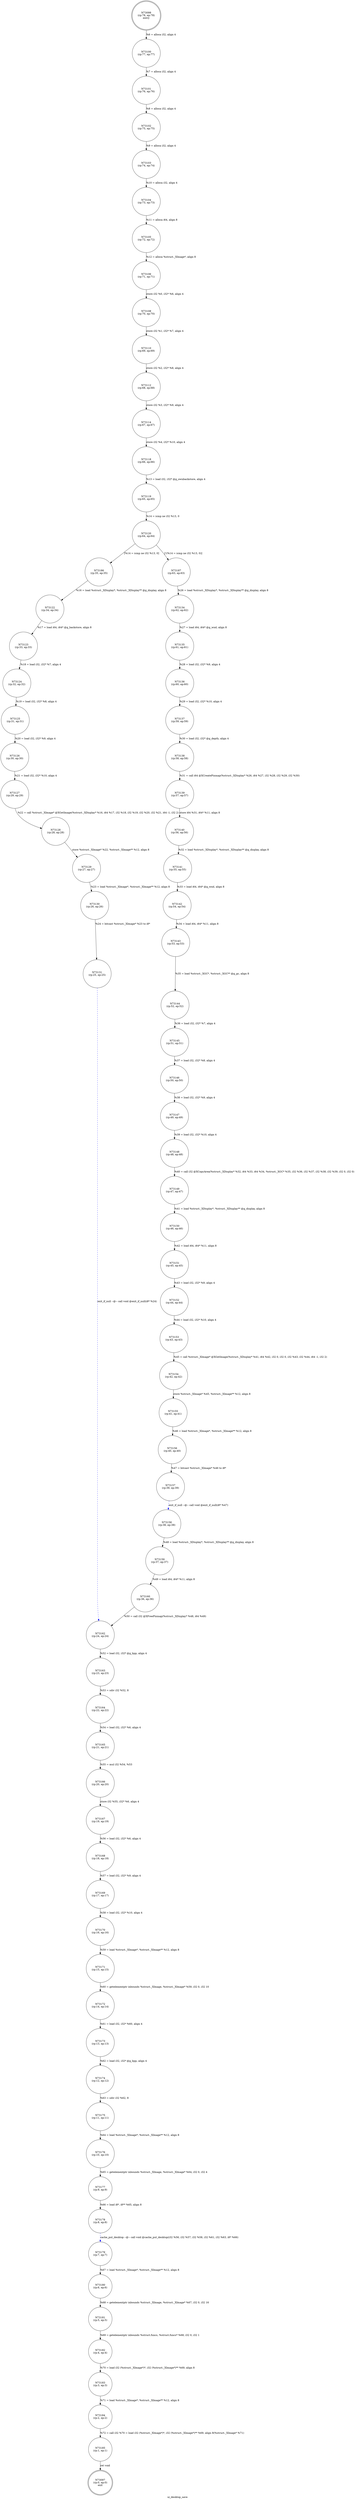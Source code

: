 digraph ui_desktop_save {
label="ui_desktop_save"
73097 [label="N73097\n(rp:0, ep:0)\nexit", shape="doublecircle"]
73098 [label="N73098\n(rp:78, ep:78)\nentry", shape="doublecircle"]
73098 -> 73100 [label="%6 = alloca i32, align 4"]
73100 [label="N73100\n(rp:77, ep:77)", shape="circle"]
73100 -> 73101 [label="%7 = alloca i32, align 4"]
73101 [label="N73101\n(rp:76, ep:76)", shape="circle"]
73101 -> 73102 [label="%8 = alloca i32, align 4"]
73102 [label="N73102\n(rp:75, ep:75)", shape="circle"]
73102 -> 73103 [label="%9 = alloca i32, align 4"]
73103 [label="N73103\n(rp:74, ep:74)", shape="circle"]
73103 -> 73104 [label="%10 = alloca i32, align 4"]
73104 [label="N73104\n(rp:73, ep:73)", shape="circle"]
73104 -> 73105 [label="%11 = alloca i64, align 8"]
73105 [label="N73105\n(rp:72, ep:72)", shape="circle"]
73105 -> 73106 [label="%12 = alloca %struct._XImage*, align 8"]
73106 [label="N73106\n(rp:71, ep:71)", shape="circle"]
73106 -> 73108 [label="store i32 %0, i32* %6, align 4"]
73108 [label="N73108\n(rp:70, ep:70)", shape="circle"]
73108 -> 73110 [label="store i32 %1, i32* %7, align 4"]
73110 [label="N73110\n(rp:69, ep:69)", shape="circle"]
73110 -> 73112 [label="store i32 %2, i32* %8, align 4"]
73112 [label="N73112\n(rp:68, ep:68)", shape="circle"]
73112 -> 73114 [label="store i32 %3, i32* %9, align 4"]
73114 [label="N73114\n(rp:67, ep:67)", shape="circle"]
73114 -> 73118 [label="store i32 %4, i32* %10, align 4"]
73118 [label="N73118\n(rp:66, ep:66)", shape="circle"]
73118 -> 73119 [label="%13 = load i32, i32* @g_ownbackstore, align 4"]
73119 [label="N73119\n(rp:65, ep:65)", shape="circle"]
73119 -> 73120 [label="%14 = icmp ne i32 %13, 0"]
73120 [label="N73120\n(rp:64, ep:64)", shape="circle"]
73120 -> 73186 [label="[%14 = icmp ne i32 %13, 0]"]
73120 -> 73187 [label="[!(%14 = icmp ne i32 %13, 0)]"]
73122 [label="N73122\n(rp:34, ep:34)", shape="circle"]
73122 -> 73123 [label="%17 = load i64, i64* @g_backstore, align 8"]
73123 [label="N73123\n(rp:33, ep:33)", shape="circle"]
73123 -> 73124 [label="%18 = load i32, i32* %7, align 4"]
73124 [label="N73124\n(rp:32, ep:32)", shape="circle"]
73124 -> 73125 [label="%19 = load i32, i32* %8, align 4"]
73125 [label="N73125\n(rp:31, ep:31)", shape="circle"]
73125 -> 73126 [label="%20 = load i32, i32* %9, align 4"]
73126 [label="N73126\n(rp:30, ep:30)", shape="circle"]
73126 -> 73127 [label="%21 = load i32, i32* %10, align 4"]
73127 [label="N73127\n(rp:29, ep:29)", shape="circle"]
73127 -> 73128 [label="%22 = call %struct._XImage* @XGetImage(%struct._XDisplay* %16, i64 %17, i32 %18, i32 %19, i32 %20, i32 %21, i64 -1, i32 2)"]
73128 [label="N73128\n(rp:28, ep:28)", shape="circle"]
73128 -> 73129 [label="store %struct._XImage* %22, %struct._XImage** %12, align 8"]
73129 [label="N73129\n(rp:27, ep:27)", shape="circle"]
73129 -> 73130 [label="%23 = load %struct._XImage*, %struct._XImage** %12, align 8"]
73130 [label="N73130\n(rp:26, ep:26)", shape="circle"]
73130 -> 73131 [label="%24 = bitcast %struct._XImage* %23 to i8*"]
73131 [label="N73131\n(rp:25, ep:25)", shape="circle"]
73131 -> 73162 [label="exit_if_null --@-- call void @exit_if_null(i8* %24)", style="dashed", color="blue"]
73134 [label="N73134\n(rp:62, ep:62)", shape="circle"]
73134 -> 73135 [label="%27 = load i64, i64* @g_wnd, align 8"]
73135 [label="N73135\n(rp:61, ep:61)", shape="circle"]
73135 -> 73136 [label="%28 = load i32, i32* %9, align 4"]
73136 [label="N73136\n(rp:60, ep:60)", shape="circle"]
73136 -> 73137 [label="%29 = load i32, i32* %10, align 4"]
73137 [label="N73137\n(rp:59, ep:59)", shape="circle"]
73137 -> 73138 [label="%30 = load i32, i32* @g_depth, align 4"]
73138 [label="N73138\n(rp:58, ep:58)", shape="circle"]
73138 -> 73139 [label="%31 = call i64 @XCreatePixmap(%struct._XDisplay* %26, i64 %27, i32 %28, i32 %29, i32 %30)"]
73139 [label="N73139\n(rp:57, ep:57)", shape="circle"]
73139 -> 73140 [label="store i64 %31, i64* %11, align 8"]
73140 [label="N73140\n(rp:56, ep:56)", shape="circle"]
73140 -> 73141 [label="%32 = load %struct._XDisplay*, %struct._XDisplay** @g_display, align 8"]
73141 [label="N73141\n(rp:55, ep:55)", shape="circle"]
73141 -> 73142 [label="%33 = load i64, i64* @g_wnd, align 8"]
73142 [label="N73142\n(rp:54, ep:54)", shape="circle"]
73142 -> 73143 [label="%34 = load i64, i64* %11, align 8"]
73143 [label="N73143\n(rp:53, ep:53)", shape="circle"]
73143 -> 73144 [label="%35 = load %struct._XGC*, %struct._XGC** @g_gc, align 8"]
73144 [label="N73144\n(rp:52, ep:52)", shape="circle"]
73144 -> 73145 [label="%36 = load i32, i32* %7, align 4"]
73145 [label="N73145\n(rp:51, ep:51)", shape="circle"]
73145 -> 73146 [label="%37 = load i32, i32* %8, align 4"]
73146 [label="N73146\n(rp:50, ep:50)", shape="circle"]
73146 -> 73147 [label="%38 = load i32, i32* %9, align 4"]
73147 [label="N73147\n(rp:49, ep:49)", shape="circle"]
73147 -> 73148 [label="%39 = load i32, i32* %10, align 4"]
73148 [label="N73148\n(rp:48, ep:48)", shape="circle"]
73148 -> 73149 [label="%40 = call i32 @XCopyArea(%struct._XDisplay* %32, i64 %33, i64 %34, %struct._XGC* %35, i32 %36, i32 %37, i32 %38, i32 %39, i32 0, i32 0)"]
73149 [label="N73149\n(rp:47, ep:47)", shape="circle"]
73149 -> 73150 [label="%41 = load %struct._XDisplay*, %struct._XDisplay** @g_display, align 8"]
73150 [label="N73150\n(rp:46, ep:46)", shape="circle"]
73150 -> 73151 [label="%42 = load i64, i64* %11, align 8"]
73151 [label="N73151\n(rp:45, ep:45)", shape="circle"]
73151 -> 73152 [label="%43 = load i32, i32* %9, align 4"]
73152 [label="N73152\n(rp:44, ep:44)", shape="circle"]
73152 -> 73153 [label="%44 = load i32, i32* %10, align 4"]
73153 [label="N73153\n(rp:43, ep:43)", shape="circle"]
73153 -> 73154 [label="%45 = call %struct._XImage* @XGetImage(%struct._XDisplay* %41, i64 %42, i32 0, i32 0, i32 %43, i32 %44, i64 -1, i32 2)"]
73154 [label="N73154\n(rp:42, ep:42)", shape="circle"]
73154 -> 73155 [label="store %struct._XImage* %45, %struct._XImage** %12, align 8"]
73155 [label="N73155\n(rp:41, ep:41)", shape="circle"]
73155 -> 73156 [label="%46 = load %struct._XImage*, %struct._XImage** %12, align 8"]
73156 [label="N73156\n(rp:40, ep:40)", shape="circle"]
73156 -> 73157 [label="%47 = bitcast %struct._XImage* %46 to i8*"]
73157 [label="N73157\n(rp:39, ep:39)", shape="circle"]
73157 -> 73158 [label="exit_if_null --@-- call void @exit_if_null(i8* %47)", style="dashed", color="blue"]
73158 [label="N73158\n(rp:38, ep:38)", shape="circle"]
73158 -> 73159 [label="%48 = load %struct._XDisplay*, %struct._XDisplay** @g_display, align 8"]
73159 [label="N73159\n(rp:37, ep:37)", shape="circle"]
73159 -> 73160 [label="%49 = load i64, i64* %11, align 8"]
73160 [label="N73160\n(rp:36, ep:36)", shape="circle"]
73160 -> 73162 [label="%50 = call i32 @XFreePixmap(%struct._XDisplay* %48, i64 %49)"]
73162 [label="N73162\n(rp:24, ep:24)", shape="circle"]
73162 -> 73163 [label="%52 = load i32, i32* @g_bpp, align 4"]
73163 [label="N73163\n(rp:23, ep:23)", shape="circle"]
73163 -> 73164 [label="%53 = sdiv i32 %52, 8"]
73164 [label="N73164\n(rp:22, ep:22)", shape="circle"]
73164 -> 73165 [label="%54 = load i32, i32* %6, align 4"]
73165 [label="N73165\n(rp:21, ep:21)", shape="circle"]
73165 -> 73166 [label="%55 = mul i32 %54, %53"]
73166 [label="N73166\n(rp:20, ep:20)", shape="circle"]
73166 -> 73167 [label="store i32 %55, i32* %6, align 4"]
73167 [label="N73167\n(rp:19, ep:19)", shape="circle"]
73167 -> 73168 [label="%56 = load i32, i32* %6, align 4"]
73168 [label="N73168\n(rp:18, ep:18)", shape="circle"]
73168 -> 73169 [label="%57 = load i32, i32* %9, align 4"]
73169 [label="N73169\n(rp:17, ep:17)", shape="circle"]
73169 -> 73170 [label="%58 = load i32, i32* %10, align 4"]
73170 [label="N73170\n(rp:16, ep:16)", shape="circle"]
73170 -> 73171 [label="%59 = load %struct._XImage*, %struct._XImage** %12, align 8"]
73171 [label="N73171\n(rp:15, ep:15)", shape="circle"]
73171 -> 73172 [label="%60 = getelementptr inbounds %struct._XImage, %struct._XImage* %59, i32 0, i32 10"]
73172 [label="N73172\n(rp:14, ep:14)", shape="circle"]
73172 -> 73173 [label="%61 = load i32, i32* %60, align 4"]
73173 [label="N73173\n(rp:13, ep:13)", shape="circle"]
73173 -> 73174 [label="%62 = load i32, i32* @g_bpp, align 4"]
73174 [label="N73174\n(rp:12, ep:12)", shape="circle"]
73174 -> 73175 [label="%63 = sdiv i32 %62, 8"]
73175 [label="N73175\n(rp:11, ep:11)", shape="circle"]
73175 -> 73176 [label="%64 = load %struct._XImage*, %struct._XImage** %12, align 8"]
73176 [label="N73176\n(rp:10, ep:10)", shape="circle"]
73176 -> 73177 [label="%65 = getelementptr inbounds %struct._XImage, %struct._XImage* %64, i32 0, i32 4"]
73177 [label="N73177\n(rp:9, ep:9)", shape="circle"]
73177 -> 73178 [label="%66 = load i8*, i8** %65, align 8"]
73178 [label="N73178\n(rp:8, ep:8)", shape="circle"]
73178 -> 73179 [label="cache_put_desktop --@-- call void @cache_put_desktop(i32 %56, i32 %57, i32 %58, i32 %61, i32 %63, i8* %66)", style="dashed", color="blue"]
73179 [label="N73179\n(rp:7, ep:7)", shape="circle"]
73179 -> 73180 [label="%67 = load %struct._XImage*, %struct._XImage** %12, align 8"]
73180 [label="N73180\n(rp:6, ep:6)", shape="circle"]
73180 -> 73181 [label="%68 = getelementptr inbounds %struct._XImage, %struct._XImage* %67, i32 0, i32 16"]
73181 [label="N73181\n(rp:5, ep:5)", shape="circle"]
73181 -> 73182 [label="%69 = getelementptr inbounds %struct.funcs, %struct.funcs* %68, i32 0, i32 1"]
73182 [label="N73182\n(rp:4, ep:4)", shape="circle"]
73182 -> 73183 [label="%70 = load i32 (%struct._XImage*)*, i32 (%struct._XImage*)** %69, align 8"]
73183 [label="N73183\n(rp:3, ep:3)", shape="circle"]
73183 -> 73184 [label="%71 = load %struct._XImage*, %struct._XImage** %12, align 8"]
73184 [label="N73184\n(rp:2, ep:2)", shape="circle"]
73184 -> 73185 [label="%72 = call i32 %70 = load i32 (%struct._XImage*)*, i32 (%struct._XImage*)** %69, align 8(%struct._XImage* %71)"]
73185 [label="N73185\n(rp:1, ep:1)", shape="circle"]
73185 -> 73097 [label="ret void"]
73186 [label="N73186\n(rp:35, ep:35)", shape="circle"]
73186 -> 73122 [label="%16 = load %struct._XDisplay*, %struct._XDisplay** @g_display, align 8"]
73187 [label="N73187\n(rp:63, ep:63)", shape="circle"]
73187 -> 73134 [label="%26 = load %struct._XDisplay*, %struct._XDisplay** @g_display, align 8"]
}

